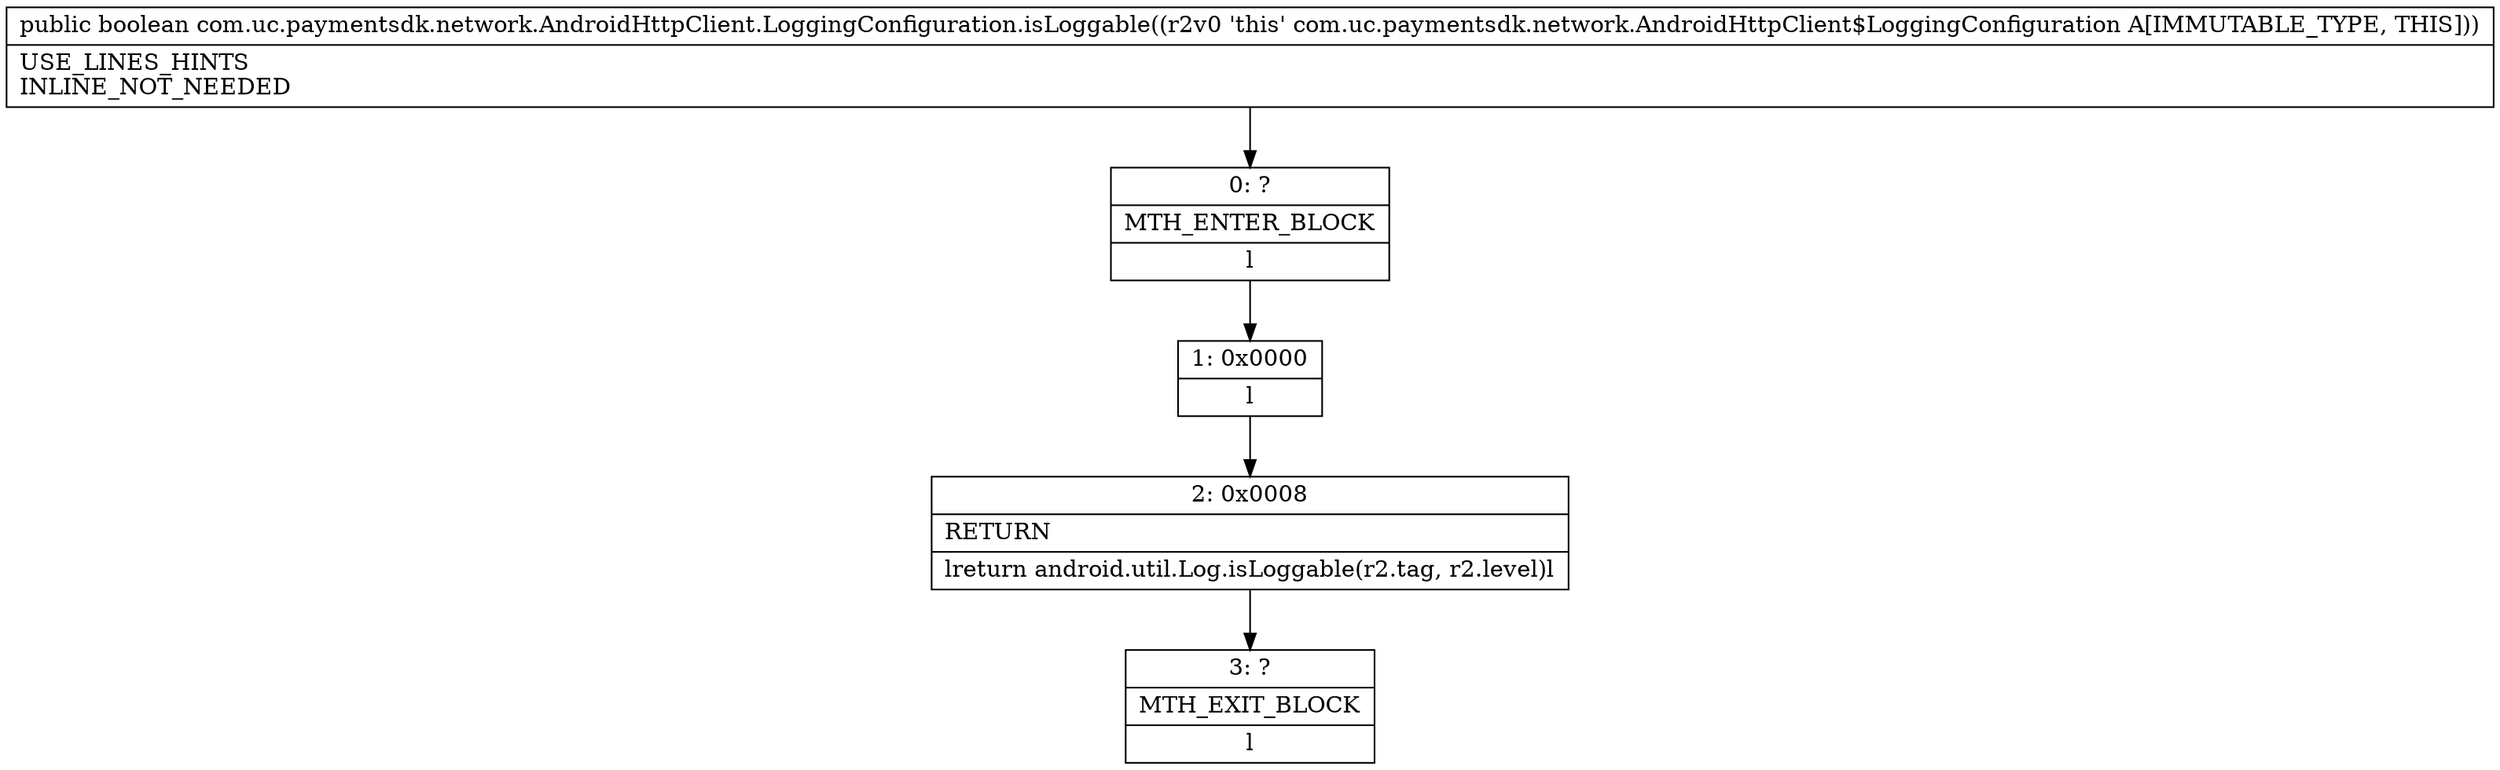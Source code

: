 digraph "CFG forcom.uc.paymentsdk.network.AndroidHttpClient.LoggingConfiguration.isLoggable()Z" {
Node_0 [shape=record,label="{0\:\ ?|MTH_ENTER_BLOCK\l|l}"];
Node_1 [shape=record,label="{1\:\ 0x0000|l}"];
Node_2 [shape=record,label="{2\:\ 0x0008|RETURN\l|lreturn android.util.Log.isLoggable(r2.tag, r2.level)l}"];
Node_3 [shape=record,label="{3\:\ ?|MTH_EXIT_BLOCK\l|l}"];
MethodNode[shape=record,label="{public boolean com.uc.paymentsdk.network.AndroidHttpClient.LoggingConfiguration.isLoggable((r2v0 'this' com.uc.paymentsdk.network.AndroidHttpClient$LoggingConfiguration A[IMMUTABLE_TYPE, THIS]))  | USE_LINES_HINTS\lINLINE_NOT_NEEDED\l}"];
MethodNode -> Node_0;
Node_0 -> Node_1;
Node_1 -> Node_2;
Node_2 -> Node_3;
}

